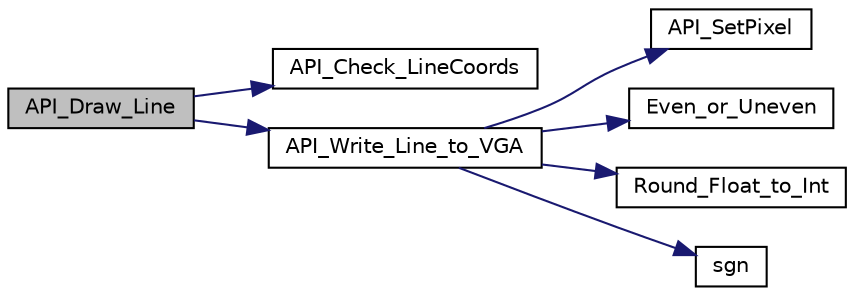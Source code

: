digraph "API_Draw_Line"
{
 // LATEX_PDF_SIZE
  edge [fontname="Helvetica",fontsize="10",labelfontname="Helvetica",labelfontsize="10"];
  node [fontname="Helvetica",fontsize="10",shape=record];
  rankdir="LR";
  Node1 [label="API_Draw_Line",height=0.2,width=0.4,color="black", fillcolor="grey75", style="filled", fontcolor="black",tooltip="This function is used for drawing a line on the VGA screen."];
  Node1 -> Node2 [color="midnightblue",fontsize="10",style="solid",fontname="Helvetica"];
  Node2 [label="API_Check_LineCoords",height=0.2,width=0.4,color="black", fillcolor="white", style="filled",URL="$line_8c.html#a7d79d1836ab6fa62aa0e40586bc925f2",tooltip="This function is used for checking the coordinates of the sent data."];
  Node1 -> Node3 [color="midnightblue",fontsize="10",style="solid",fontname="Helvetica"];
  Node3 [label="API_Write_Line_to_VGA",height=0.2,width=0.4,color="black", fillcolor="white", style="filled",URL="$line_8c.html#ad737d8f17e17f336751f56f5bbfef908",tooltip="This function is used for writing the line on the VGA."];
  Node3 -> Node4 [color="midnightblue",fontsize="10",style="solid",fontname="Helvetica"];
  Node4 [label="API_SetPixel",height=0.2,width=0.4,color="black", fillcolor="white", style="filled",URL="$_v_g_a__core_8c.html#a2e5f4ee3788504643af7c5b5e25ec667",tooltip="This function sets the color of a single pixel."];
  Node3 -> Node5 [color="midnightblue",fontsize="10",style="solid",fontname="Helvetica"];
  Node5 [label="Even_or_Uneven",height=0.2,width=0.4,color="black", fillcolor="white", style="filled",URL="$line_8c.html#ac0b303e7c63014dee4699f81fa8d6ac7",tooltip="This function is used to check if a value is divisible by 2."];
  Node3 -> Node6 [color="midnightblue",fontsize="10",style="solid",fontname="Helvetica"];
  Node6 [label="Round_Float_to_Int",height=0.2,width=0.4,color="black", fillcolor="white", style="filled",URL="$line_8c.html#a726074376b42d71538eaa0cb17f54cc8",tooltip="This function is used for rounding a float to an integer."];
  Node3 -> Node7 [color="midnightblue",fontsize="10",style="solid",fontname="Helvetica"];
  Node7 [label="sgn",height=0.2,width=0.4,color="black", fillcolor="white", style="filled",URL="$line_8c.html#a717b67cf51c62a641c775f023ecb034f",tooltip="This function is used to check if a variable is bigger or smaller than 0."];
}
